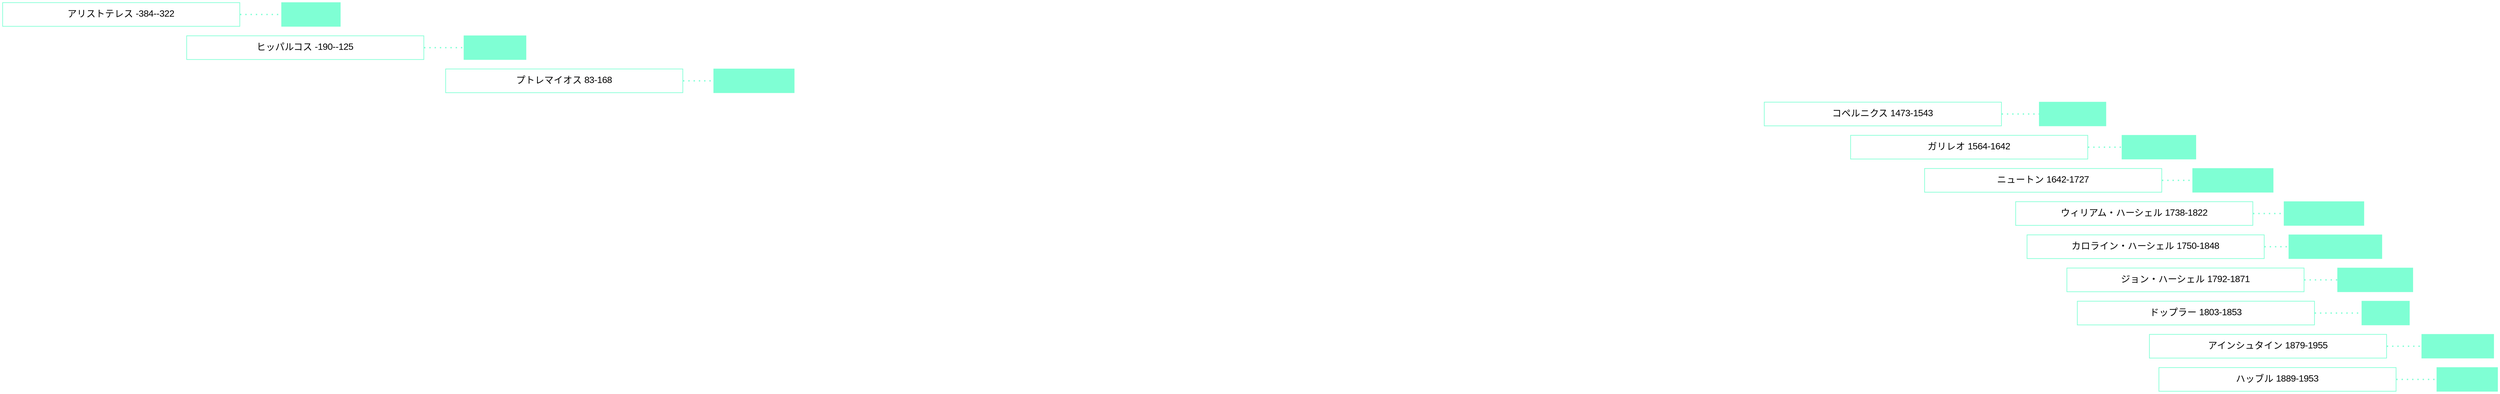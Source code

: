 digraph G {
  fontname="Arial";
  fillcolor="aquamarine";
  ratio="auto";
  layout="neato";
  node[style="filled"];
  edge[arrowhead="none",color="aquamarine",penwidth="2",style="dotted"];
  label0[label="アリストテレス -384--322",color="aquamarine",fillcolor="none",width="5",fontname="Arial",shape="rect",pos="-11.68,-0.0!"];
  bar0[label="",color="aquamarine",fillcolor="aquamarine",width="1.24",height="0.5",shape="rect",pos="-7.68,-0.0!"];
  label1[label="ヒッパルコス -190--125",color="aquamarine",fillcolor="none",width="5",fontname="Arial",shape="rect",pos="-7.8,-0.7!"];
  bar1[label="",color="aquamarine",fillcolor="aquamarine",width="1.3",height="0.5",shape="rect",pos="-3.8,-0.7!"];
  label2[label="プトレマイオス 83-168",color="aquamarine",fillcolor="none",width="5",fontname="Arial",shape="rect",pos="-2.34,-1.4!"];
  bar2[label="",color="aquamarine",fillcolor="aquamarine",width="1.7",height="0.5",shape="rect",pos="1.66,-1.4!"];
  label3[label="コペルニクス 1473-1543",color="aquamarine",fillcolor="none",width="5",fontname="Arial",shape="rect",pos="25.46,-2.0999999999999996!"];
  bar3[label="",color="aquamarine",fillcolor="aquamarine",width="1.4",height="0.5",shape="rect",pos="29.46,-2.0999999999999996!"];
  label4[label="ガリレオ 1564-1642",color="aquamarine",fillcolor="none",width="5",fontname="Arial",shape="rect",pos="27.28,-2.8!"];
  bar4[label="",color="aquamarine",fillcolor="aquamarine",width="1.56",height="0.5",shape="rect",pos="31.28,-2.8!"];
  label5[label="ニュートン 1642-1727",color="aquamarine",fillcolor="none",width="5",fontname="Arial",shape="rect",pos="28.84,-3.5!"];
  bar5[label="",color="aquamarine",fillcolor="aquamarine",width="1.7",height="0.5",shape="rect",pos="32.84,-3.5!"];
  label6[label="ウィリアム・ハーシェル 1738-1822",color="aquamarine",fillcolor="none",width="5",fontname="Arial",shape="rect",pos="30.76,-4.199999999999999!"];
  bar6[label="",color="aquamarine",fillcolor="aquamarine",width="1.68",height="0.5",shape="rect",pos="34.76,-4.199999999999999!"];
  label7[label="カロライン・ハーシェル 1750-1848",color="aquamarine",fillcolor="none",width="5",fontname="Arial",shape="rect",pos="31.0,-4.8999999999999995!"];
  bar7[label="",color="aquamarine",fillcolor="aquamarine",width="1.96",height="0.5",shape="rect",pos="35.0,-4.8999999999999995!"];
  label8[label="ジョン・ハーシェル 1792-1871",color="aquamarine",fillcolor="none",width="5",fontname="Arial",shape="rect",pos="31.84,-5.6!"];
  bar8[label="",color="aquamarine",fillcolor="aquamarine",width="1.58",height="0.5",shape="rect",pos="35.84,-5.6!"];
  label9[label="ドップラー 1803-1853",color="aquamarine",fillcolor="none",width="5",fontname="Arial",shape="rect",pos="32.06,-6.3!"];
  bar9[label="",color="aquamarine",fillcolor="aquamarine",width="1.0",height="0.5",shape="rect",pos="36.06,-6.3!"];
  label10[label="アインシュタイン 1879-1955",color="aquamarine",fillcolor="none",width="5",fontname="Arial",shape="rect",pos="33.58,-7.0!"];
  bar10[label="",color="aquamarine",fillcolor="aquamarine",width="1.52",height="0.5",shape="rect",pos="37.58,-7.0!"];
  label11[label="ハッブル 1889-1953",color="aquamarine",fillcolor="none",width="5",fontname="Arial",shape="rect",pos="33.78,-7.699999999999999!"];
  bar11[label="",color="aquamarine",fillcolor="aquamarine",width="1.28",height="0.5",shape="rect",pos="37.78,-7.699999999999999!"];
  label0 -> bar0[sytle="dotted"];
  label1 -> bar1[sytle="dotted"];
  label2 -> bar2[sytle="dotted"];
  label3 -> bar3[sytle="dotted"];
  label4 -> bar4[sytle="dotted"];
  label5 -> bar5[sytle="dotted"];
  label6 -> bar6[sytle="dotted"];
  label7 -> bar7[sytle="dotted"];
  label8 -> bar8[sytle="dotted"];
  label9 -> bar9[sytle="dotted"];
  label10 -> bar10[sytle="dotted"];
  label11 -> bar11[sytle="dotted"];
}
